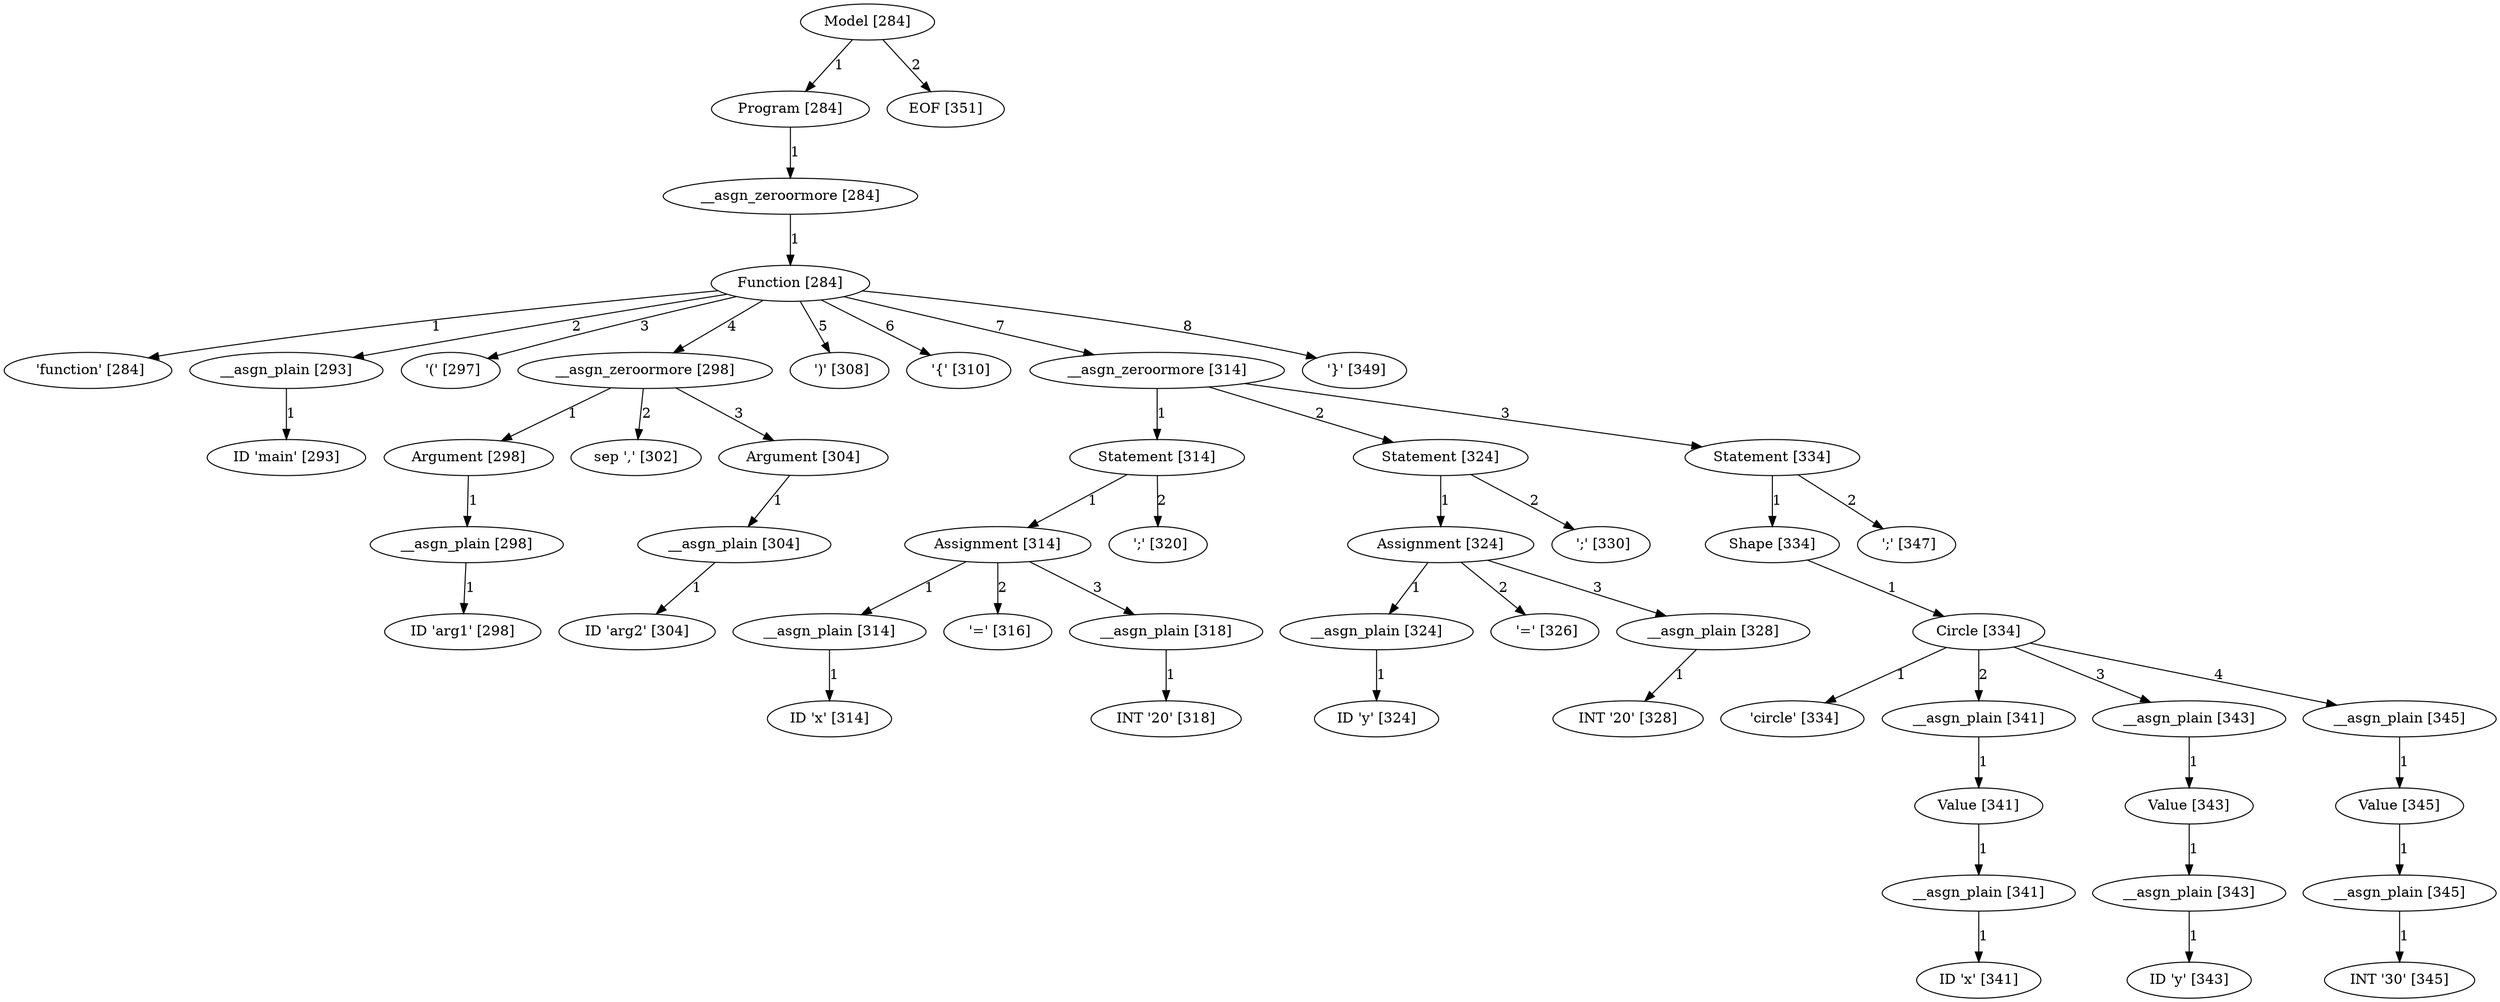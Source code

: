 digraph arpeggio_graph {
140273928812608 [label="Model [284]"];
140273928812608->140273928812352 [label="1"]

140273928812352 [label="Program [284]"];
140273928812352->140273928812224 [label="1"]

140273928812224 [label="__asgn_zeroormore [284]"];
140273928812224->140273928812096 [label="1"]

140273928812096 [label="Function [284]"];
140273928812096->140273929174208 [label="1"]

140273929174208 [label=" 'function' [284]"];
140273928812096->140273929174464 [label="2"]

140273929174464 [label="__asgn_plain [293]"];
140273929174464->140273929174336 [label="1"]

140273929174336 [label="ID 'main' [293]"];
140273928812096->140273929174592 [label="3"]

140273929174592 [label=" '(' [297]"];
140273928812096->140273928803008 [label="4"]

140273928803008 [label="__asgn_zeroormore [298]"];
140273928803008->140273928802368 [label="1"]

140273928802368 [label="Argument [298]"];
140273928802368->140273929174848 [label="1"]

140273929174848 [label="__asgn_plain [298]"];
140273929174848->140273929174720 [label="1"]

140273929174720 [label="ID 'arg1' [298]"];
140273928803008->140273928802496 [label="2"]

140273928802496 [label="sep ',' [302]"];
140273928803008->140273928802880 [label="3"]

140273928802880 [label="Argument [304]"];
140273928802880->140273928802752 [label="1"]

140273928802752 [label="__asgn_plain [304]"];
140273928802752->140273928802624 [label="1"]

140273928802624 [label="ID 'arg2' [304]"];
140273928812096->140273928803136 [label="5"]

140273928803136 [label=" ')' [308]"];
140273928812096->140273928803264 [label="6"]

140273928803264 [label=" '{' [310]"];
140273928812096->140273928811840 [label="7"]

140273928811840 [label="__asgn_zeroormore [314]"];
140273928811840->140273928804288 [label="1"]

140273928804288 [label="Statement [314]"];
140273928804288->140273928804032 [label="1"]

140273928804032 [label="Assignment [314]"];
140273928804032->140273928803520 [label="1"]

140273928803520 [label="__asgn_plain [314]"];
140273928803520->140273928803392 [label="1"]

140273928803392 [label="ID 'x' [314]"];
140273928804032->140273928803648 [label="2"]

140273928803648 [label=" '=' [316]"];
140273928804032->140273928803904 [label="3"]

140273928803904 [label="__asgn_plain [318]"];
140273928803904->140273928803776 [label="1"]

140273928803776 [label="INT '20' [318]"];
140273928804288->140273928804160 [label="2"]

140273928804160 [label=" ';' [320]"];
140273928811840->140273928805312 [label="2"]

140273928805312 [label="Statement [324]"];
140273928805312->140273928805056 [label="1"]

140273928805056 [label="Assignment [324]"];
140273928805056->140273928804544 [label="1"]

140273928804544 [label="__asgn_plain [324]"];
140273928804544->140273928804416 [label="1"]

140273928804416 [label="ID 'y' [324]"];
140273928805056->140273928804672 [label="2"]

140273928804672 [label=" '=' [326]"];
140273928805056->140273928804928 [label="3"]

140273928804928 [label="__asgn_plain [328]"];
140273928804928->140273928804800 [label="1"]

140273928804800 [label="INT '20' [328]"];
140273928805312->140273928805184 [label="2"]

140273928805184 [label=" ';' [330]"];
140273928811840->140273928811712 [label="3"]

140273928811712 [label="Statement [334]"];
140273928811712->140273928811456 [label="1"]

140273928811456 [label="Shape [334]"];
140273928811456->140273928811328 [label="1"]

140273928811328 [label="Circle [334]"];
140273928811328->140273928805696 [label="1"]

140273928805696 [label=" 'circle' [334]"];
140273928811328->140273928806208 [label="2"]

140273928806208 [label="__asgn_plain [341]"];
140273928806208->140273928806080 [label="1"]

140273928806080 [label="Value [341]"];
140273928806080->140273928805952 [label="1"]

140273928805952 [label="__asgn_plain [341]"];
140273928805952->140273928805824 [label="1"]

140273928805824 [label="ID 'x' [341]"];
140273928811328->140273928810944 [label="3"]

140273928810944 [label="__asgn_plain [343]"];
140273928810944->140273928810816 [label="1"]

140273928810816 [label="Value [343]"];
140273928810816->140273928810688 [label="1"]

140273928810688 [label="__asgn_plain [343]"];
140273928810688->140273928810560 [label="1"]

140273928810560 [label="ID 'y' [343]"];
140273928811328->140273928811200 [label="4"]

140273928811200 [label="__asgn_plain [345]"];
140273928811200->140273928811072 [label="1"]

140273928811072 [label="Value [345]"];
140273928811072->140273928805440 [label="1"]

140273928805440 [label="__asgn_plain [345]"];
140273928805440->140273928805568 [label="1"]

140273928805568 [label="INT '30' [345]"];
140273928811712->140273928811584 [label="2"]

140273928811584 [label=" ';' [347]"];
140273928812096->140273928811968 [label="8"]

140273928811968 [label=" '}' [349]"];
140273928812608->140273928812480 [label="2"]

140273928812480 [label="EOF [351]"];
}
